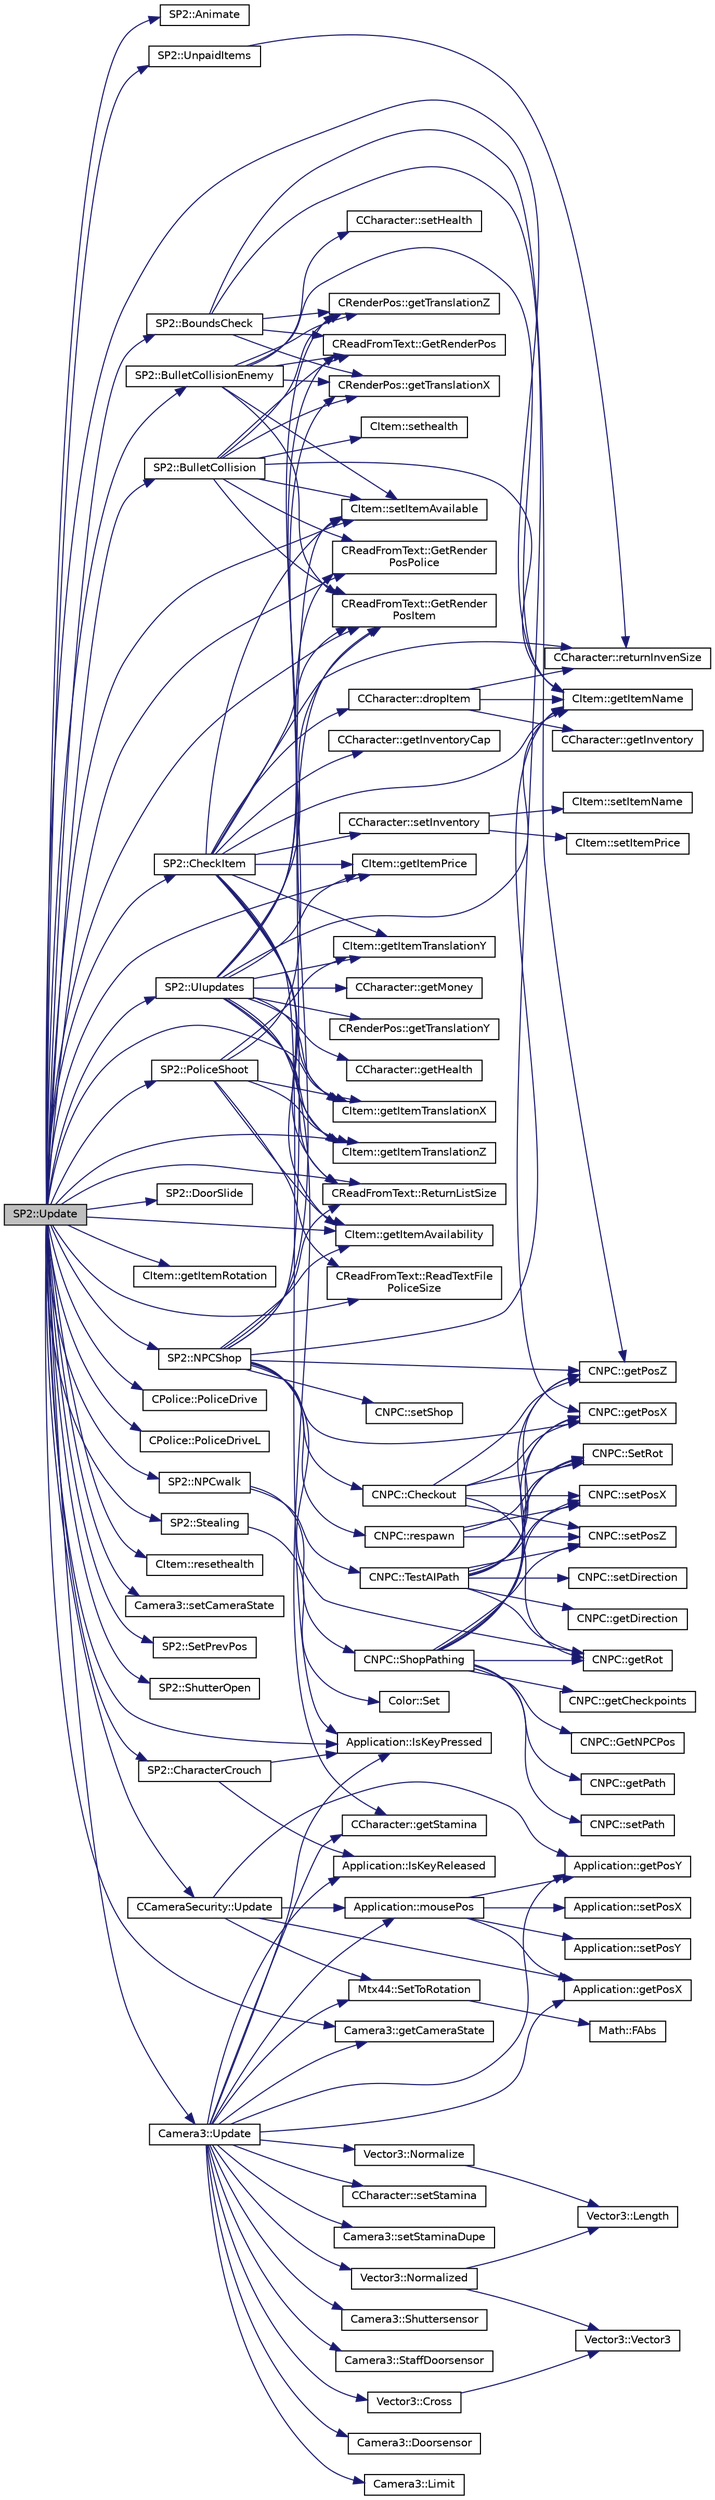 digraph "SP2::Update"
{
  bgcolor="transparent";
  edge [fontname="Helvetica",fontsize="10",labelfontname="Helvetica",labelfontsize="10"];
  node [fontname="Helvetica",fontsize="10",shape=record];
  rankdir="LR";
  Node1 [label="SP2::Update",height=0.2,width=0.4,color="black", fillcolor="grey75", style="filled", fontcolor="black"];
  Node1 -> Node2 [color="midnightblue",fontsize="10",style="solid",fontname="Helvetica"];
  Node2 [label="SP2::Animate",height=0.2,width=0.4,color="black",URL="$classSP2.html#ad2be8302dff2df3955ebde64cf29abda"];
  Node1 -> Node3 [color="midnightblue",fontsize="10",style="solid",fontname="Helvetica"];
  Node3 [label="SP2::BoundsCheck",height=0.2,width=0.4,color="black",URL="$classSP2.html#a28e52e39d8c6ea3f647cfabf44bc7f4e"];
  Node3 -> Node4 [color="midnightblue",fontsize="10",style="solid",fontname="Helvetica"];
  Node4 [label="CNPC::getPosX",height=0.2,width=0.4,color="black",URL="$classCNPC.html#a3f6cd3f2aaa1cbf05768971d5e455cdb"];
  Node3 -> Node5 [color="midnightblue",fontsize="10",style="solid",fontname="Helvetica"];
  Node5 [label="CNPC::getPosZ",height=0.2,width=0.4,color="black",URL="$classCNPC.html#a790575c687283f2ee6807824b9bb302f"];
  Node3 -> Node6 [color="midnightblue",fontsize="10",style="solid",fontname="Helvetica"];
  Node6 [label="CReadFromText::GetRenderPos",height=0.2,width=0.4,color="black",URL="$classCReadFromText.html#a47c9cede756d7aa11b86d6f1fb74e958"];
  Node3 -> Node7 [color="midnightblue",fontsize="10",style="solid",fontname="Helvetica"];
  Node7 [label="CRenderPos::getTranslationX",height=0.2,width=0.4,color="black",URL="$classCRenderPos.html#a7980c6f5efe97b90a255bfc674362b88"];
  Node3 -> Node8 [color="midnightblue",fontsize="10",style="solid",fontname="Helvetica"];
  Node8 [label="CRenderPos::getTranslationZ",height=0.2,width=0.4,color="black",URL="$classCRenderPos.html#a34426e676efb3ff2698f33acd192e812"];
  Node1 -> Node9 [color="midnightblue",fontsize="10",style="solid",fontname="Helvetica"];
  Node9 [label="SP2::BulletCollision",height=0.2,width=0.4,color="black",URL="$classSP2.html#a2d5a4fefafe0f4e2efddbbf6239441e9"];
  Node9 -> Node10 [color="midnightblue",fontsize="10",style="solid",fontname="Helvetica"];
  Node10 [label="CItem::getItemName",height=0.2,width=0.4,color="black",URL="$classCItem.html#a97214eb9bcb83e71c52463d2adc4c5b6"];
  Node9 -> Node6 [color="midnightblue",fontsize="10",style="solid",fontname="Helvetica"];
  Node9 -> Node11 [color="midnightblue",fontsize="10",style="solid",fontname="Helvetica"];
  Node11 [label="CReadFromText::GetRender\lPosItem",height=0.2,width=0.4,color="black",URL="$classCReadFromText.html#af3e2721e0c4eaf2dea2c5c97337df1b8"];
  Node9 -> Node12 [color="midnightblue",fontsize="10",style="solid",fontname="Helvetica"];
  Node12 [label="CReadFromText::GetRender\lPosPolice",height=0.2,width=0.4,color="black",URL="$classCReadFromText.html#ada1c18880d64f0f5cea1e8467b47df96"];
  Node9 -> Node7 [color="midnightblue",fontsize="10",style="solid",fontname="Helvetica"];
  Node9 -> Node8 [color="midnightblue",fontsize="10",style="solid",fontname="Helvetica"];
  Node9 -> Node13 [color="midnightblue",fontsize="10",style="solid",fontname="Helvetica"];
  Node13 [label="CItem::sethealth",height=0.2,width=0.4,color="black",URL="$classCItem.html#a088bd79abf9f01b0fcc8ec0ca08b475f"];
  Node9 -> Node14 [color="midnightblue",fontsize="10",style="solid",fontname="Helvetica"];
  Node14 [label="CItem::setItemAvailable",height=0.2,width=0.4,color="black",URL="$classCItem.html#a666a3c0c6a0f64ad1186514a31b0af9e"];
  Node1 -> Node15 [color="midnightblue",fontsize="10",style="solid",fontname="Helvetica"];
  Node15 [label="SP2::BulletCollisionEnemy",height=0.2,width=0.4,color="black",URL="$classSP2.html#a10de88b5c519e049d2f534ccf0a26863"];
  Node15 -> Node10 [color="midnightblue",fontsize="10",style="solid",fontname="Helvetica"];
  Node15 -> Node6 [color="midnightblue",fontsize="10",style="solid",fontname="Helvetica"];
  Node15 -> Node11 [color="midnightblue",fontsize="10",style="solid",fontname="Helvetica"];
  Node15 -> Node7 [color="midnightblue",fontsize="10",style="solid",fontname="Helvetica"];
  Node15 -> Node8 [color="midnightblue",fontsize="10",style="solid",fontname="Helvetica"];
  Node15 -> Node16 [color="midnightblue",fontsize="10",style="solid",fontname="Helvetica"];
  Node16 [label="CCharacter::setHealth",height=0.2,width=0.4,color="black",URL="$classCCharacter.html#aec136bac277476b1cf6cc9a9a0f385e2"];
  Node15 -> Node14 [color="midnightblue",fontsize="10",style="solid",fontname="Helvetica"];
  Node1 -> Node17 [color="midnightblue",fontsize="10",style="solid",fontname="Helvetica"];
  Node17 [label="SP2::CharacterCrouch",height=0.2,width=0.4,color="black",URL="$classSP2.html#a52f5bd692cfa04e060629c1967af30e4"];
  Node17 -> Node18 [color="midnightblue",fontsize="10",style="solid",fontname="Helvetica"];
  Node18 [label="Application::IsKeyPressed",height=0.2,width=0.4,color="black",URL="$classApplication.html#a72cc9bba26506a7c0f54c346dfbd5cfe"];
  Node17 -> Node19 [color="midnightblue",fontsize="10",style="solid",fontname="Helvetica"];
  Node19 [label="Application::IsKeyReleased",height=0.2,width=0.4,color="black",URL="$classApplication.html#a9ff20843515422477480fbd1fff7de2a"];
  Node1 -> Node20 [color="midnightblue",fontsize="10",style="solid",fontname="Helvetica"];
  Node20 [label="SP2::CheckItem",height=0.2,width=0.4,color="black",URL="$classSP2.html#ad2f12ddb7e26a548f20243aead5d02d6"];
  Node20 -> Node21 [color="midnightblue",fontsize="10",style="solid",fontname="Helvetica"];
  Node21 [label="CCharacter::dropItem",height=0.2,width=0.4,color="black",URL="$classCCharacter.html#a8bc2dc6a010b614eca6be6eaffdeb609"];
  Node21 -> Node22 [color="midnightblue",fontsize="10",style="solid",fontname="Helvetica"];
  Node22 [label="CCharacter::getInventory",height=0.2,width=0.4,color="black",URL="$classCCharacter.html#a4409d8a9a5ec012dfdf3bb18b113423f"];
  Node21 -> Node10 [color="midnightblue",fontsize="10",style="solid",fontname="Helvetica"];
  Node21 -> Node23 [color="midnightblue",fontsize="10",style="solid",fontname="Helvetica"];
  Node23 [label="CCharacter::returnInvenSize",height=0.2,width=0.4,color="black",URL="$classCCharacter.html#ad5f30d8f816db4ce704cd1a8151c3ceb"];
  Node20 -> Node24 [color="midnightblue",fontsize="10",style="solid",fontname="Helvetica"];
  Node24 [label="CCharacter::getInventoryCap",height=0.2,width=0.4,color="black",URL="$classCCharacter.html#afa92c015e4a27824c694289502d4ead5"];
  Node20 -> Node25 [color="midnightblue",fontsize="10",style="solid",fontname="Helvetica"];
  Node25 [label="CItem::getItemAvailability",height=0.2,width=0.4,color="black",URL="$classCItem.html#a4020a5ef13e705d275c28c4d2943920e"];
  Node20 -> Node10 [color="midnightblue",fontsize="10",style="solid",fontname="Helvetica"];
  Node20 -> Node26 [color="midnightblue",fontsize="10",style="solid",fontname="Helvetica"];
  Node26 [label="CItem::getItemPrice",height=0.2,width=0.4,color="black",URL="$classCItem.html#ae9e41ff6cf5ce9746520b5cd956baba6"];
  Node20 -> Node27 [color="midnightblue",fontsize="10",style="solid",fontname="Helvetica"];
  Node27 [label="CItem::getItemTranslationX",height=0.2,width=0.4,color="black",URL="$classCItem.html#a4467447f207fc549d27c53d308c3c99c"];
  Node20 -> Node28 [color="midnightblue",fontsize="10",style="solid",fontname="Helvetica"];
  Node28 [label="CItem::getItemTranslationY",height=0.2,width=0.4,color="black",URL="$classCItem.html#a019ed70d6dd9f434bdede3fca771622b"];
  Node20 -> Node29 [color="midnightblue",fontsize="10",style="solid",fontname="Helvetica"];
  Node29 [label="CItem::getItemTranslationZ",height=0.2,width=0.4,color="black",URL="$classCItem.html#aa00a713e2186dc58e2a49727bb0e3df7"];
  Node20 -> Node11 [color="midnightblue",fontsize="10",style="solid",fontname="Helvetica"];
  Node20 -> Node18 [color="midnightblue",fontsize="10",style="solid",fontname="Helvetica"];
  Node20 -> Node23 [color="midnightblue",fontsize="10",style="solid",fontname="Helvetica"];
  Node20 -> Node30 [color="midnightblue",fontsize="10",style="solid",fontname="Helvetica"];
  Node30 [label="CReadFromText::ReturnListSize",height=0.2,width=0.4,color="black",URL="$classCReadFromText.html#abeec024313c1baf3541c72400c070b08"];
  Node20 -> Node31 [color="midnightblue",fontsize="10",style="solid",fontname="Helvetica"];
  Node31 [label="CCharacter::setInventory",height=0.2,width=0.4,color="black",URL="$classCCharacter.html#a2fa127c9f4238f26ab4bab8a47b5ea97"];
  Node31 -> Node32 [color="midnightblue",fontsize="10",style="solid",fontname="Helvetica"];
  Node32 [label="CItem::setItemName",height=0.2,width=0.4,color="black",URL="$classCItem.html#a975d9577390871458fea4a2fdfaeaec3"];
  Node31 -> Node33 [color="midnightblue",fontsize="10",style="solid",fontname="Helvetica"];
  Node33 [label="CItem::setItemPrice",height=0.2,width=0.4,color="black",URL="$classCItem.html#a9e9fee7fd5d46738fdfc65c330abbf08"];
  Node20 -> Node14 [color="midnightblue",fontsize="10",style="solid",fontname="Helvetica"];
  Node1 -> Node34 [color="midnightblue",fontsize="10",style="solid",fontname="Helvetica"];
  Node34 [label="SP2::DoorSlide",height=0.2,width=0.4,color="black",URL="$classSP2.html#adf4818d8d36de155c2d17865c9a4f03a"];
  Node1 -> Node35 [color="midnightblue",fontsize="10",style="solid",fontname="Helvetica"];
  Node35 [label="Camera3::getCameraState",height=0.2,width=0.4,color="black",URL="$classCamera3.html#afe56a2c6a99a15bc579a9d066c7ee5b7"];
  Node1 -> Node25 [color="midnightblue",fontsize="10",style="solid",fontname="Helvetica"];
  Node1 -> Node10 [color="midnightblue",fontsize="10",style="solid",fontname="Helvetica"];
  Node1 -> Node26 [color="midnightblue",fontsize="10",style="solid",fontname="Helvetica"];
  Node1 -> Node36 [color="midnightblue",fontsize="10",style="solid",fontname="Helvetica"];
  Node36 [label="CItem::getItemRotation",height=0.2,width=0.4,color="black",URL="$classCItem.html#aa8dfde872166e5116229a4a0bb32bc50"];
  Node1 -> Node27 [color="midnightblue",fontsize="10",style="solid",fontname="Helvetica"];
  Node1 -> Node29 [color="midnightblue",fontsize="10",style="solid",fontname="Helvetica"];
  Node1 -> Node11 [color="midnightblue",fontsize="10",style="solid",fontname="Helvetica"];
  Node1 -> Node12 [color="midnightblue",fontsize="10",style="solid",fontname="Helvetica"];
  Node1 -> Node18 [color="midnightblue",fontsize="10",style="solid",fontname="Helvetica"];
  Node1 -> Node37 [color="midnightblue",fontsize="10",style="solid",fontname="Helvetica"];
  Node37 [label="SP2::NPCShop",height=0.2,width=0.4,color="black",URL="$classSP2.html#a536c8c778dc9cc319bd16298cf5ae0dd"];
  Node37 -> Node38 [color="midnightblue",fontsize="10",style="solid",fontname="Helvetica"];
  Node38 [label="CNPC::Checkout",height=0.2,width=0.4,color="black",URL="$classCNPC.html#a7c3b477437309235bc2ca10618432f20"];
  Node38 -> Node4 [color="midnightblue",fontsize="10",style="solid",fontname="Helvetica"];
  Node38 -> Node5 [color="midnightblue",fontsize="10",style="solid",fontname="Helvetica"];
  Node38 -> Node39 [color="midnightblue",fontsize="10",style="solid",fontname="Helvetica"];
  Node39 [label="CNPC::getRot",height=0.2,width=0.4,color="black",URL="$classCNPC.html#a59c64aa979def0bf034cc6730f06c357"];
  Node38 -> Node40 [color="midnightblue",fontsize="10",style="solid",fontname="Helvetica"];
  Node40 [label="CNPC::setPosX",height=0.2,width=0.4,color="black",URL="$classCNPC.html#a845812680ee1f5f2ae18a01091733665"];
  Node38 -> Node41 [color="midnightblue",fontsize="10",style="solid",fontname="Helvetica"];
  Node41 [label="CNPC::setPosZ",height=0.2,width=0.4,color="black",URL="$classCNPC.html#a3cd42b55ac62c078bd61ee944cac532f"];
  Node38 -> Node42 [color="midnightblue",fontsize="10",style="solid",fontname="Helvetica"];
  Node42 [label="CNPC::SetRot",height=0.2,width=0.4,color="black",URL="$classCNPC.html#abdcd69d857e7cf55fa81318e3c6ef21b"];
  Node37 -> Node25 [color="midnightblue",fontsize="10",style="solid",fontname="Helvetica"];
  Node37 -> Node10 [color="midnightblue",fontsize="10",style="solid",fontname="Helvetica"];
  Node37 -> Node4 [color="midnightblue",fontsize="10",style="solid",fontname="Helvetica"];
  Node37 -> Node5 [color="midnightblue",fontsize="10",style="solid",fontname="Helvetica"];
  Node37 -> Node11 [color="midnightblue",fontsize="10",style="solid",fontname="Helvetica"];
  Node37 -> Node39 [color="midnightblue",fontsize="10",style="solid",fontname="Helvetica"];
  Node37 -> Node43 [color="midnightblue",fontsize="10",style="solid",fontname="Helvetica"];
  Node43 [label="CNPC::respawn",height=0.2,width=0.4,color="black",URL="$classCNPC.html#a28323ea0f31c013066a0fe702961636f"];
  Node43 -> Node40 [color="midnightblue",fontsize="10",style="solid",fontname="Helvetica"];
  Node43 -> Node41 [color="midnightblue",fontsize="10",style="solid",fontname="Helvetica"];
  Node43 -> Node42 [color="midnightblue",fontsize="10",style="solid",fontname="Helvetica"];
  Node37 -> Node30 [color="midnightblue",fontsize="10",style="solid",fontname="Helvetica"];
  Node37 -> Node14 [color="midnightblue",fontsize="10",style="solid",fontname="Helvetica"];
  Node37 -> Node44 [color="midnightblue",fontsize="10",style="solid",fontname="Helvetica"];
  Node44 [label="CNPC::setShop",height=0.2,width=0.4,color="black",URL="$classCNPC.html#a8fa26f62137bbc2bfe0d142b36a26f99"];
  Node1 -> Node45 [color="midnightblue",fontsize="10",style="solid",fontname="Helvetica"];
  Node45 [label="SP2::NPCwalk",height=0.2,width=0.4,color="black",URL="$classSP2.html#a0bf675d02f52d549d3ce55ae3d5112ce"];
  Node45 -> Node46 [color="midnightblue",fontsize="10",style="solid",fontname="Helvetica"];
  Node46 [label="CNPC::ShopPathing",height=0.2,width=0.4,color="black",URL="$classCNPC.html#ab35bbe4dc25cfad73de0a0fed2c969e9"];
  Node46 -> Node47 [color="midnightblue",fontsize="10",style="solid",fontname="Helvetica"];
  Node47 [label="CNPC::getCheckpoints",height=0.2,width=0.4,color="black",URL="$classCNPC.html#aa08aef76be9578365991835b467e24ad"];
  Node46 -> Node48 [color="midnightblue",fontsize="10",style="solid",fontname="Helvetica"];
  Node48 [label="CNPC::GetNPCPos",height=0.2,width=0.4,color="black",URL="$classCNPC.html#a279d766cf9fd1aefb298c4baccc2b011"];
  Node46 -> Node49 [color="midnightblue",fontsize="10",style="solid",fontname="Helvetica"];
  Node49 [label="CNPC::getPath",height=0.2,width=0.4,color="black",URL="$classCNPC.html#a2373bd3885f598112294dfb287bbff10"];
  Node46 -> Node4 [color="midnightblue",fontsize="10",style="solid",fontname="Helvetica"];
  Node46 -> Node5 [color="midnightblue",fontsize="10",style="solid",fontname="Helvetica"];
  Node46 -> Node39 [color="midnightblue",fontsize="10",style="solid",fontname="Helvetica"];
  Node46 -> Node50 [color="midnightblue",fontsize="10",style="solid",fontname="Helvetica"];
  Node50 [label="CNPC::setPath",height=0.2,width=0.4,color="black",URL="$classCNPC.html#a6b562d2af5ea91088f8cb28a516132cb"];
  Node46 -> Node40 [color="midnightblue",fontsize="10",style="solid",fontname="Helvetica"];
  Node46 -> Node41 [color="midnightblue",fontsize="10",style="solid",fontname="Helvetica"];
  Node46 -> Node42 [color="midnightblue",fontsize="10",style="solid",fontname="Helvetica"];
  Node45 -> Node51 [color="midnightblue",fontsize="10",style="solid",fontname="Helvetica"];
  Node51 [label="CNPC::TestAIPath",height=0.2,width=0.4,color="black",URL="$classCNPC.html#ae2c051e137267c6b8fc7fe9815b20bd6"];
  Node51 -> Node52 [color="midnightblue",fontsize="10",style="solid",fontname="Helvetica"];
  Node52 [label="CNPC::getDirection",height=0.2,width=0.4,color="black",URL="$classCNPC.html#a5f825df48d7176c9d416a81ad864d650"];
  Node51 -> Node4 [color="midnightblue",fontsize="10",style="solid",fontname="Helvetica"];
  Node51 -> Node5 [color="midnightblue",fontsize="10",style="solid",fontname="Helvetica"];
  Node51 -> Node39 [color="midnightblue",fontsize="10",style="solid",fontname="Helvetica"];
  Node51 -> Node53 [color="midnightblue",fontsize="10",style="solid",fontname="Helvetica"];
  Node53 [label="CNPC::setDirection",height=0.2,width=0.4,color="black",URL="$classCNPC.html#a648ab30fd1662b891d69882ddbd7206b"];
  Node51 -> Node40 [color="midnightblue",fontsize="10",style="solid",fontname="Helvetica"];
  Node51 -> Node41 [color="midnightblue",fontsize="10",style="solid",fontname="Helvetica"];
  Node51 -> Node42 [color="midnightblue",fontsize="10",style="solid",fontname="Helvetica"];
  Node1 -> Node54 [color="midnightblue",fontsize="10",style="solid",fontname="Helvetica"];
  Node54 [label="CPolice::PoliceDrive",height=0.2,width=0.4,color="black",URL="$classCPolice.html#a9078aaf95c1fcec0bce4d83a1030a265"];
  Node1 -> Node55 [color="midnightblue",fontsize="10",style="solid",fontname="Helvetica"];
  Node55 [label="CPolice::PoliceDriveL",height=0.2,width=0.4,color="black",URL="$classCPolice.html#af7fbdb726d614de2ebd8c53dfe3afba7"];
  Node1 -> Node56 [color="midnightblue",fontsize="10",style="solid",fontname="Helvetica"];
  Node56 [label="SP2::PoliceShoot",height=0.2,width=0.4,color="black",URL="$classSP2.html#af7a3194da6dfb0052b7155f6e2ba6dd1"];
  Node56 -> Node25 [color="midnightblue",fontsize="10",style="solid",fontname="Helvetica"];
  Node56 -> Node27 [color="midnightblue",fontsize="10",style="solid",fontname="Helvetica"];
  Node56 -> Node28 [color="midnightblue",fontsize="10",style="solid",fontname="Helvetica"];
  Node56 -> Node29 [color="midnightblue",fontsize="10",style="solid",fontname="Helvetica"];
  Node56 -> Node12 [color="midnightblue",fontsize="10",style="solid",fontname="Helvetica"];
  Node56 -> Node57 [color="midnightblue",fontsize="10",style="solid",fontname="Helvetica"];
  Node57 [label="CReadFromText::ReadTextFile\lPoliceSize",height=0.2,width=0.4,color="black",URL="$classCReadFromText.html#a20bc16380608953e6f7940a5439c696a"];
  Node1 -> Node57 [color="midnightblue",fontsize="10",style="solid",fontname="Helvetica"];
  Node1 -> Node58 [color="midnightblue",fontsize="10",style="solid",fontname="Helvetica"];
  Node58 [label="CItem::resethealth",height=0.2,width=0.4,color="black",URL="$classCItem.html#a1cdacc78dc3c561acec1c5d4eef8ee4c"];
  Node1 -> Node30 [color="midnightblue",fontsize="10",style="solid",fontname="Helvetica"];
  Node1 -> Node59 [color="midnightblue",fontsize="10",style="solid",fontname="Helvetica"];
  Node59 [label="Camera3::setCameraState",height=0.2,width=0.4,color="black",URL="$classCamera3.html#af2907f79d30dae5402e39348bb943859"];
  Node1 -> Node14 [color="midnightblue",fontsize="10",style="solid",fontname="Helvetica"];
  Node1 -> Node60 [color="midnightblue",fontsize="10",style="solid",fontname="Helvetica"];
  Node60 [label="SP2::SetPrevPos",height=0.2,width=0.4,color="black",URL="$classSP2.html#aa9acaff0405c7baf4087760f3fdb1b4b"];
  Node1 -> Node61 [color="midnightblue",fontsize="10",style="solid",fontname="Helvetica"];
  Node61 [label="SP2::ShutterOpen",height=0.2,width=0.4,color="black",URL="$classSP2.html#a1d93704f80c8e9023eb4bdc519a4821b"];
  Node1 -> Node62 [color="midnightblue",fontsize="10",style="solid",fontname="Helvetica"];
  Node62 [label="SP2::Stealing",height=0.2,width=0.4,color="black",URL="$classSP2.html#a18ea7e045a2a3ddb75f840f3db993e6b"];
  Node62 -> Node63 [color="midnightblue",fontsize="10",style="solid",fontname="Helvetica"];
  Node63 [label="Color::Set",height=0.2,width=0.4,color="black",URL="$structColor.html#acc77e4e3583d3eca7e476952e51bfb80"];
  Node1 -> Node64 [color="midnightblue",fontsize="10",style="solid",fontname="Helvetica"];
  Node64 [label="SP2::UIupdates",height=0.2,width=0.4,color="black",URL="$classSP2.html#a714b87284ae204d98ea4e7da6fc42468"];
  Node64 -> Node65 [color="midnightblue",fontsize="10",style="solid",fontname="Helvetica"];
  Node65 [label="CCharacter::getHealth",height=0.2,width=0.4,color="black",URL="$classCCharacter.html#a51b3281282938697a286d38e06c65f3c"];
  Node64 -> Node10 [color="midnightblue",fontsize="10",style="solid",fontname="Helvetica"];
  Node64 -> Node26 [color="midnightblue",fontsize="10",style="solid",fontname="Helvetica"];
  Node64 -> Node27 [color="midnightblue",fontsize="10",style="solid",fontname="Helvetica"];
  Node64 -> Node28 [color="midnightblue",fontsize="10",style="solid",fontname="Helvetica"];
  Node64 -> Node29 [color="midnightblue",fontsize="10",style="solid",fontname="Helvetica"];
  Node64 -> Node66 [color="midnightblue",fontsize="10",style="solid",fontname="Helvetica"];
  Node66 [label="CCharacter::getMoney",height=0.2,width=0.4,color="black",URL="$classCCharacter.html#a839914479f46f17587ecda205dbf900b"];
  Node64 -> Node6 [color="midnightblue",fontsize="10",style="solid",fontname="Helvetica"];
  Node64 -> Node11 [color="midnightblue",fontsize="10",style="solid",fontname="Helvetica"];
  Node64 -> Node67 [color="midnightblue",fontsize="10",style="solid",fontname="Helvetica"];
  Node67 [label="CCharacter::getStamina",height=0.2,width=0.4,color="black",URL="$classCCharacter.html#aaf9f7a3c49545cf4f8ded10af3ecddad"];
  Node64 -> Node7 [color="midnightblue",fontsize="10",style="solid",fontname="Helvetica"];
  Node64 -> Node68 [color="midnightblue",fontsize="10",style="solid",fontname="Helvetica"];
  Node68 [label="CRenderPos::getTranslationY",height=0.2,width=0.4,color="black",URL="$classCRenderPos.html#aef3ffa8b7f1d7c0e8f5481eaa8b8e5cc"];
  Node64 -> Node8 [color="midnightblue",fontsize="10",style="solid",fontname="Helvetica"];
  Node64 -> Node30 [color="midnightblue",fontsize="10",style="solid",fontname="Helvetica"];
  Node1 -> Node69 [color="midnightblue",fontsize="10",style="solid",fontname="Helvetica"];
  Node69 [label="SP2::UnpaidItems",height=0.2,width=0.4,color="black",URL="$classSP2.html#a46ab8053b4e0129e1e3b700c3eef9bdd"];
  Node69 -> Node23 [color="midnightblue",fontsize="10",style="solid",fontname="Helvetica"];
  Node1 -> Node70 [color="midnightblue",fontsize="10",style="solid",fontname="Helvetica"];
  Node70 [label="CCameraSecurity::Update",height=0.2,width=0.4,color="black",URL="$classCCameraSecurity.html#aa86fbbb2f7acf4e65e414fbe4d01727f"];
  Node70 -> Node71 [color="midnightblue",fontsize="10",style="solid",fontname="Helvetica"];
  Node71 [label="Application::getPosX",height=0.2,width=0.4,color="black",URL="$classApplication.html#abbbf79bb3dc9594a84c59e69369a8bf5"];
  Node70 -> Node72 [color="midnightblue",fontsize="10",style="solid",fontname="Helvetica"];
  Node72 [label="Application::getPosY",height=0.2,width=0.4,color="black",URL="$classApplication.html#ac64a83a6554096731951dbb31010cb06"];
  Node70 -> Node73 [color="midnightblue",fontsize="10",style="solid",fontname="Helvetica"];
  Node73 [label="Application::mousePos",height=0.2,width=0.4,color="black",URL="$classApplication.html#a9a1615be638cb53643040fc234ebfc8b"];
  Node73 -> Node71 [color="midnightblue",fontsize="10",style="solid",fontname="Helvetica"];
  Node73 -> Node72 [color="midnightblue",fontsize="10",style="solid",fontname="Helvetica"];
  Node73 -> Node74 [color="midnightblue",fontsize="10",style="solid",fontname="Helvetica"];
  Node74 [label="Application::setPosX",height=0.2,width=0.4,color="black",URL="$classApplication.html#a83d541667dc4cb4a8e437a00356c76cc"];
  Node73 -> Node75 [color="midnightblue",fontsize="10",style="solid",fontname="Helvetica"];
  Node75 [label="Application::setPosY",height=0.2,width=0.4,color="black",URL="$classApplication.html#a3801816b6e91886e1d43f9084753cdd2"];
  Node70 -> Node76 [color="midnightblue",fontsize="10",style="solid",fontname="Helvetica"];
  Node76 [label="Mtx44::SetToRotation",height=0.2,width=0.4,color="black",URL="$classMtx44.html#ac0587ffb5ff9fd58ad5768d28fc06574",tooltip="Set Matrix to a rotation matrix about arbitrary axis. "];
  Node76 -> Node77 [color="midnightblue",fontsize="10",style="solid",fontname="Helvetica"];
  Node77 [label="Math::FAbs",height=0.2,width=0.4,color="black",URL="$namespaceMath.html#ac91173ab2efdf7313fe7aaeb6cb44cf6"];
  Node1 -> Node78 [color="midnightblue",fontsize="10",style="solid",fontname="Helvetica"];
  Node78 [label="Camera3::Update",height=0.2,width=0.4,color="black",URL="$classCamera3.html#acc5d4103826cda6d20b80a0d35eacdbe"];
  Node78 -> Node79 [color="midnightblue",fontsize="10",style="solid",fontname="Helvetica"];
  Node79 [label="Vector3::Cross",height=0.2,width=0.4,color="black",URL="$structVector3.html#aa1cdc5357009b47fe585ddd61e263aad",tooltip="Cross product of 2 vectors. "];
  Node79 -> Node80 [color="midnightblue",fontsize="10",style="solid",fontname="Helvetica"];
  Node80 [label="Vector3::Vector3",height=0.2,width=0.4,color="black",URL="$structVector3.html#afa5e0c801fc2c8a820a54ea99302fe08",tooltip="Vector3 default constructor. "];
  Node78 -> Node81 [color="midnightblue",fontsize="10",style="solid",fontname="Helvetica"];
  Node81 [label="Camera3::Doorsensor",height=0.2,width=0.4,color="black",URL="$classCamera3.html#a9abdebab098c68662929d0dbb8a6941d"];
  Node78 -> Node35 [color="midnightblue",fontsize="10",style="solid",fontname="Helvetica"];
  Node78 -> Node71 [color="midnightblue",fontsize="10",style="solid",fontname="Helvetica"];
  Node78 -> Node72 [color="midnightblue",fontsize="10",style="solid",fontname="Helvetica"];
  Node78 -> Node67 [color="midnightblue",fontsize="10",style="solid",fontname="Helvetica"];
  Node78 -> Node18 [color="midnightblue",fontsize="10",style="solid",fontname="Helvetica"];
  Node78 -> Node19 [color="midnightblue",fontsize="10",style="solid",fontname="Helvetica"];
  Node78 -> Node82 [color="midnightblue",fontsize="10",style="solid",fontname="Helvetica"];
  Node82 [label="Camera3::Limit",height=0.2,width=0.4,color="black",URL="$classCamera3.html#a46a09d0e439f7c46519df9fa36803b0e"];
  Node78 -> Node73 [color="midnightblue",fontsize="10",style="solid",fontname="Helvetica"];
  Node78 -> Node83 [color="midnightblue",fontsize="10",style="solid",fontname="Helvetica"];
  Node83 [label="Vector3::Normalize",height=0.2,width=0.4,color="black",URL="$structVector3.html#aaef4f25a38878a640ab4a48002a7eff8",tooltip="Normalize this vector and return a reference to it. "];
  Node83 -> Node84 [color="midnightblue",fontsize="10",style="solid",fontname="Helvetica"];
  Node84 [label="Vector3::Length",height=0.2,width=0.4,color="black",URL="$structVector3.html#a200024a8442329de9a625ed58ffe7075",tooltip="Return length of vector. "];
  Node78 -> Node85 [color="midnightblue",fontsize="10",style="solid",fontname="Helvetica"];
  Node85 [label="Vector3::Normalized",height=0.2,width=0.4,color="black",URL="$structVector3.html#a2da0f00c5529bced69763320dac9c414",tooltip="Return a copy of this vector, normalized. "];
  Node85 -> Node84 [color="midnightblue",fontsize="10",style="solid",fontname="Helvetica"];
  Node85 -> Node80 [color="midnightblue",fontsize="10",style="solid",fontname="Helvetica"];
  Node78 -> Node86 [color="midnightblue",fontsize="10",style="solid",fontname="Helvetica"];
  Node86 [label="CCharacter::setStamina",height=0.2,width=0.4,color="black",URL="$classCCharacter.html#abb8d82e3f1e2add2fda9eced2601e88c"];
  Node78 -> Node87 [color="midnightblue",fontsize="10",style="solid",fontname="Helvetica"];
  Node87 [label="Camera3::setStaminaDupe",height=0.2,width=0.4,color="black",URL="$classCamera3.html#a670c5ff0dac43d66224e9340a5b2cbdb"];
  Node78 -> Node76 [color="midnightblue",fontsize="10",style="solid",fontname="Helvetica"];
  Node78 -> Node88 [color="midnightblue",fontsize="10",style="solid",fontname="Helvetica"];
  Node88 [label="Camera3::Shuttersensor",height=0.2,width=0.4,color="black",URL="$classCamera3.html#ad912c2b605d22c11ba0edcff895f5a71"];
  Node78 -> Node89 [color="midnightblue",fontsize="10",style="solid",fontname="Helvetica"];
  Node89 [label="Camera3::StaffDoorsensor",height=0.2,width=0.4,color="black",URL="$classCamera3.html#a6af0f56e3c40b0f769cedc319ed21198"];
}
